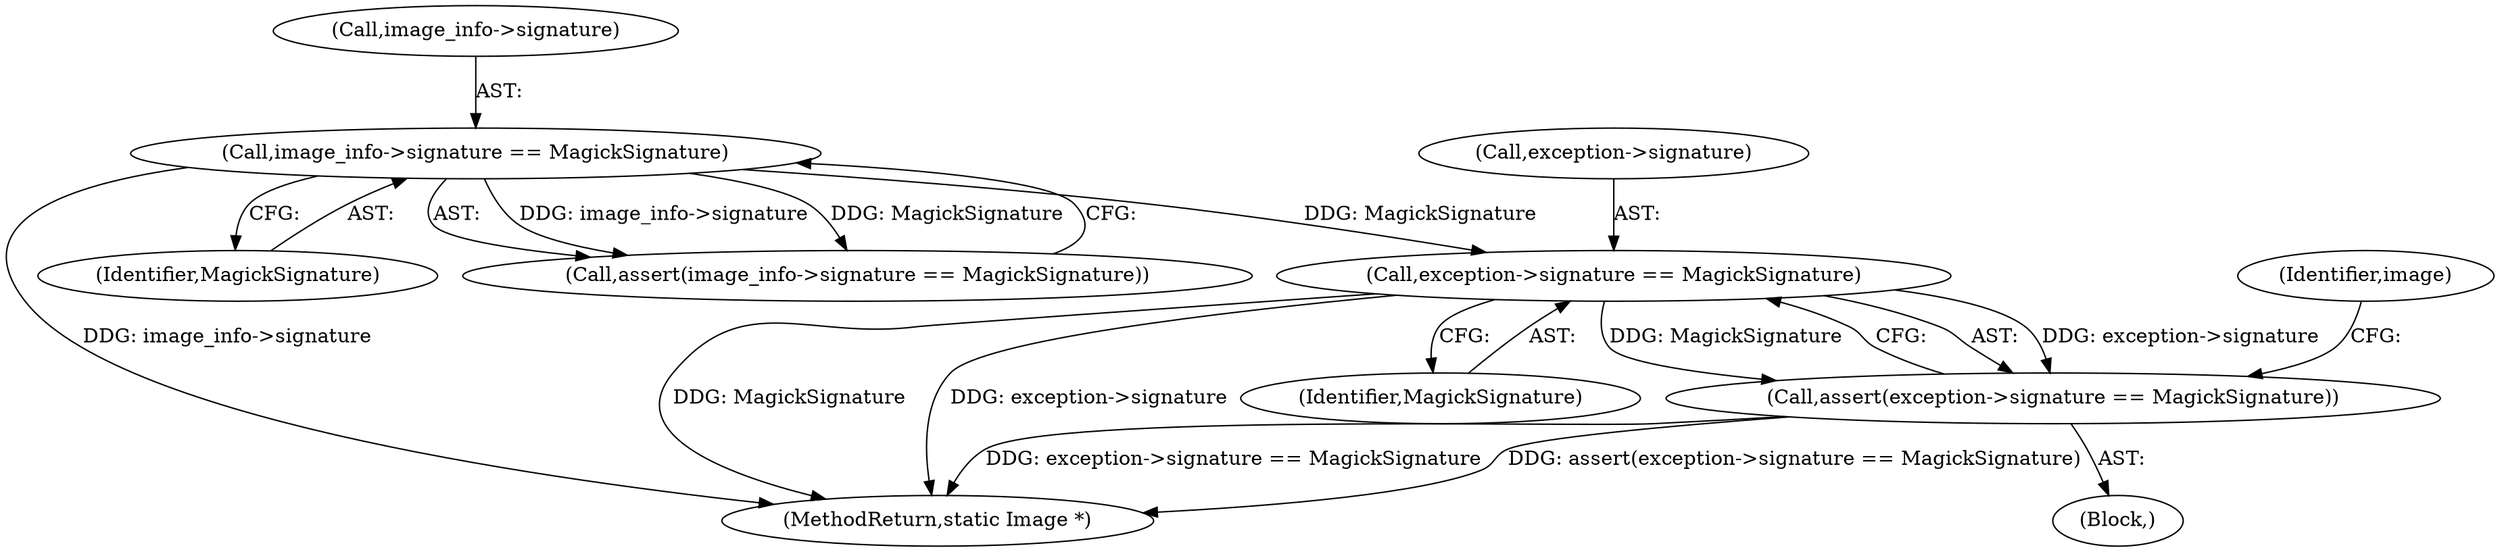digraph "0_ImageMagick_ca0c886abd6d3ef335eb74150cd23b89ebd17135@pointer" {
"1000176" [label="(Call,exception->signature == MagickSignature)"];
"1000149" [label="(Call,image_info->signature == MagickSignature)"];
"1000175" [label="(Call,assert(exception->signature == MagickSignature))"];
"1000177" [label="(Call,exception->signature)"];
"1000176" [label="(Call,exception->signature == MagickSignature)"];
"1002332" [label="(MethodReturn,static Image *)"];
"1000150" [label="(Call,image_info->signature)"];
"1000149" [label="(Call,image_info->signature == MagickSignature)"];
"1000153" [label="(Identifier,MagickSignature)"];
"1000180" [label="(Identifier,MagickSignature)"];
"1000148" [label="(Call,assert(image_info->signature == MagickSignature))"];
"1000175" [label="(Call,assert(exception->signature == MagickSignature))"];
"1000182" [label="(Identifier,image)"];
"1000120" [label="(Block,)"];
"1000176" -> "1000175"  [label="AST: "];
"1000176" -> "1000180"  [label="CFG: "];
"1000177" -> "1000176"  [label="AST: "];
"1000180" -> "1000176"  [label="AST: "];
"1000175" -> "1000176"  [label="CFG: "];
"1000176" -> "1002332"  [label="DDG: MagickSignature"];
"1000176" -> "1002332"  [label="DDG: exception->signature"];
"1000176" -> "1000175"  [label="DDG: exception->signature"];
"1000176" -> "1000175"  [label="DDG: MagickSignature"];
"1000149" -> "1000176"  [label="DDG: MagickSignature"];
"1000149" -> "1000148"  [label="AST: "];
"1000149" -> "1000153"  [label="CFG: "];
"1000150" -> "1000149"  [label="AST: "];
"1000153" -> "1000149"  [label="AST: "];
"1000148" -> "1000149"  [label="CFG: "];
"1000149" -> "1002332"  [label="DDG: image_info->signature"];
"1000149" -> "1000148"  [label="DDG: image_info->signature"];
"1000149" -> "1000148"  [label="DDG: MagickSignature"];
"1000175" -> "1000120"  [label="AST: "];
"1000182" -> "1000175"  [label="CFG: "];
"1000175" -> "1002332"  [label="DDG: exception->signature == MagickSignature"];
"1000175" -> "1002332"  [label="DDG: assert(exception->signature == MagickSignature)"];
}
